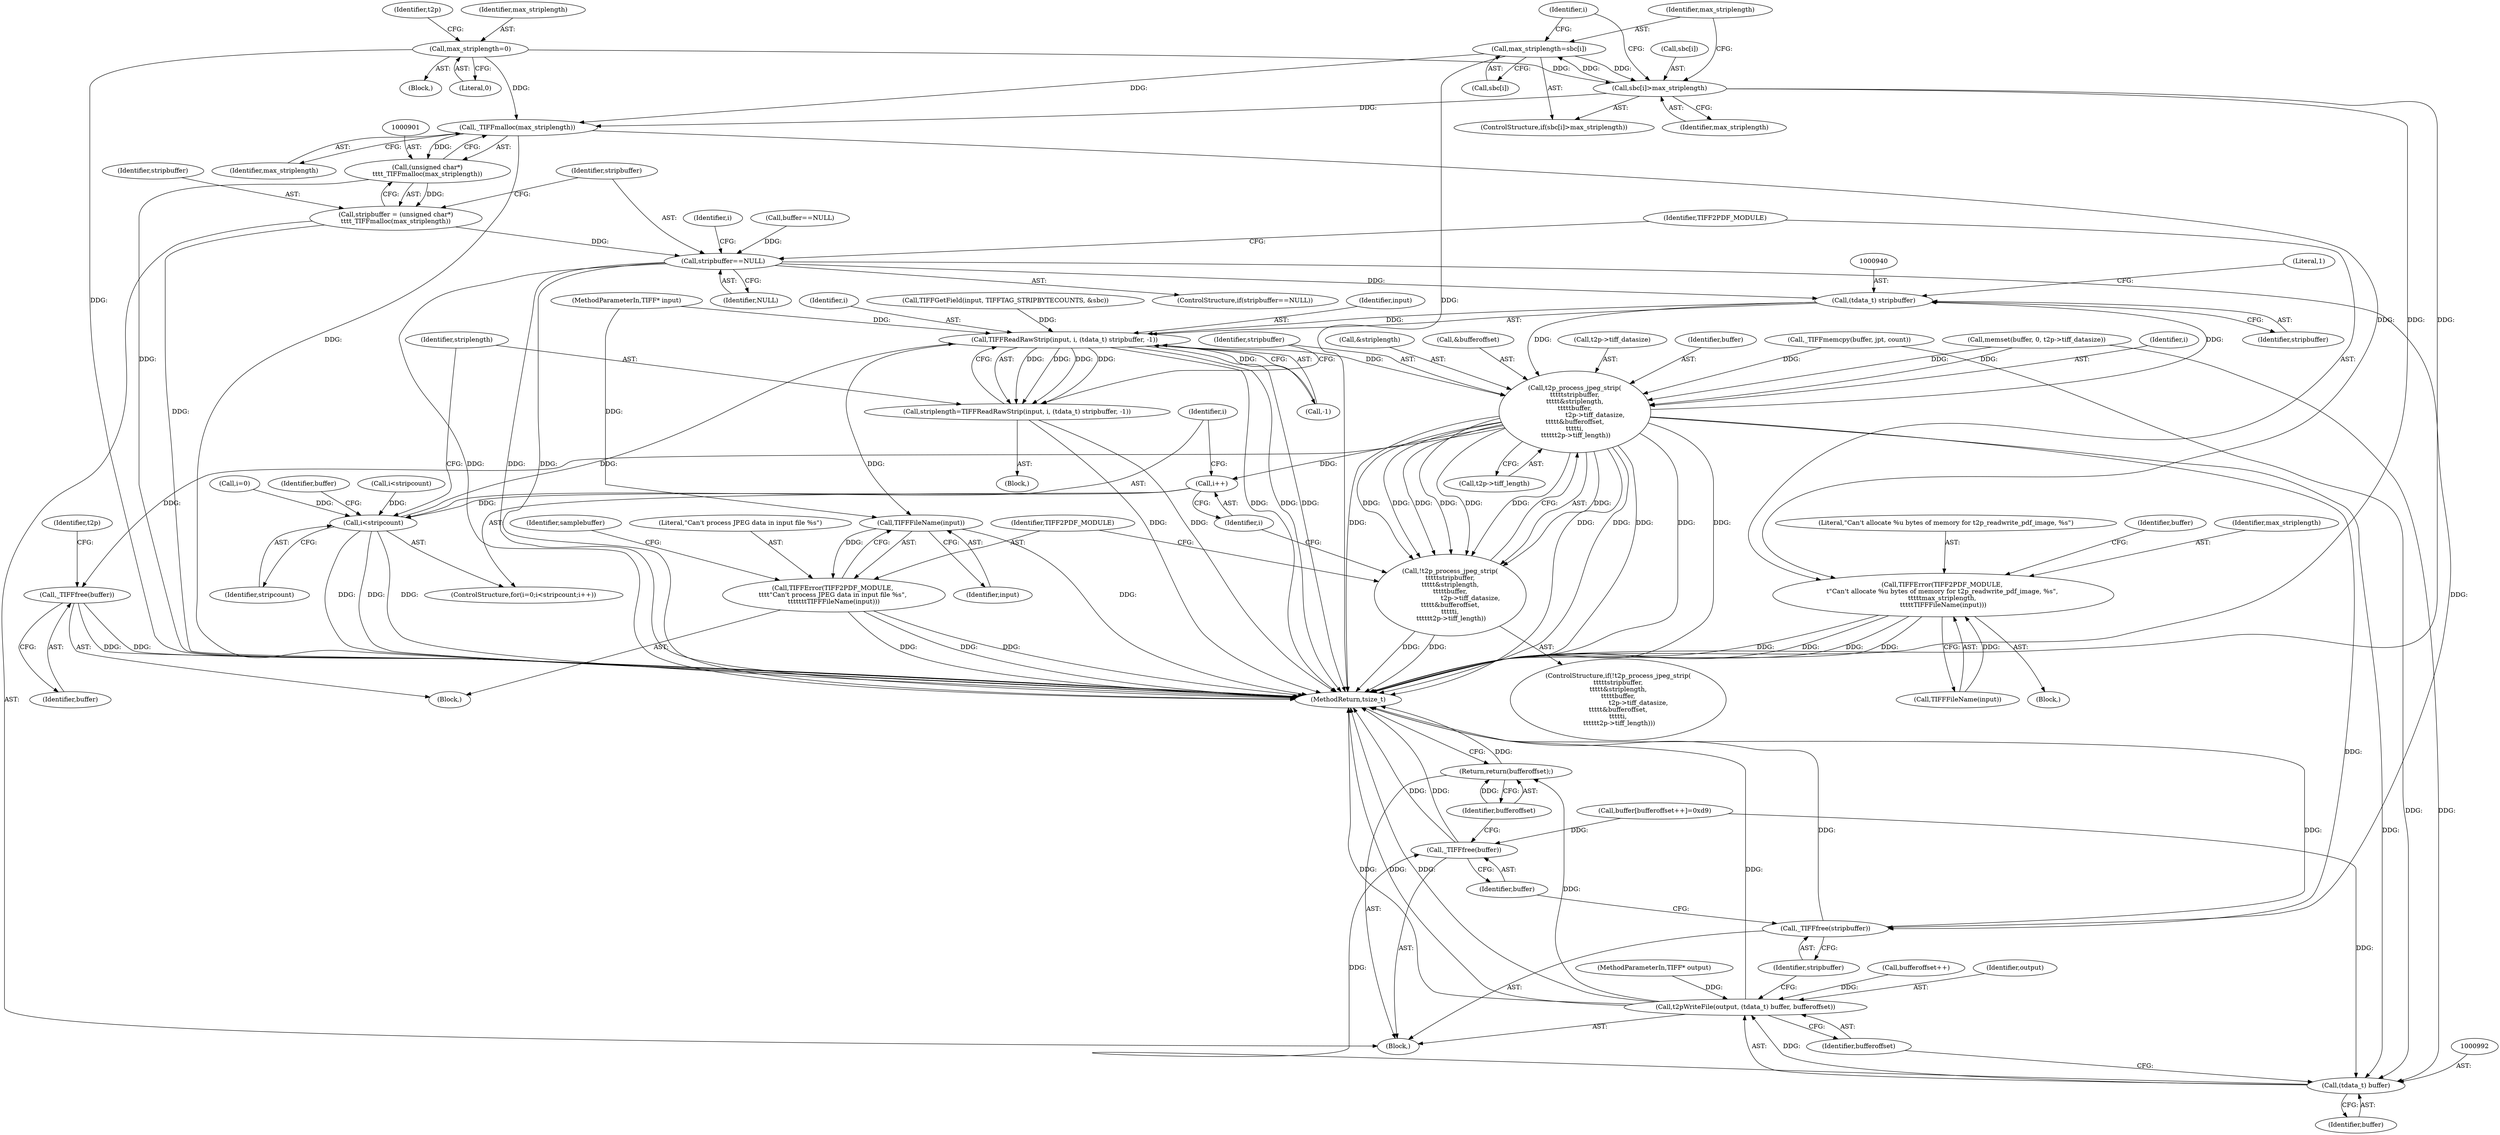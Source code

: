 digraph "0_libtiff_83a4b92815ea04969d494416eaae3d4c6b338e4a#diff-c8b4b355f9b5c06d585b23138e1c185f_4@array" {
"1000893" [label="(Call,max_striplength=sbc[i])"];
"1000888" [label="(Call,sbc[i]>max_striplength)"];
"1000185" [label="(Call,max_striplength=0)"];
"1000893" [label="(Call,max_striplength=sbc[i])"];
"1000902" [label="(Call,_TIFFmalloc(max_striplength))"];
"1000900" [label="(Call,(unsigned char*)\n\t\t\t\t_TIFFmalloc(max_striplength))"];
"1000898" [label="(Call,stripbuffer = (unsigned char*)\n\t\t\t\t_TIFFmalloc(max_striplength))"];
"1000905" [label="(Call,stripbuffer==NULL)"];
"1000939" [label="(Call,(tdata_t) stripbuffer)"];
"1000936" [label="(Call,TIFFReadRawStrip(input, i, (tdata_t) stripbuffer, -1))"];
"1000934" [label="(Call,striplength=TIFFReadRawStrip(input, i, (tdata_t) stripbuffer, -1))"];
"1000946" [label="(Call,t2p_process_jpeg_strip(\n \t\t\t\t\tstripbuffer, \n \t\t\t\t\t&striplength, \n\t\t\t\t\tbuffer,\n                    t2p->tiff_datasize,\n \t\t\t\t\t&bufferoffset, \n \t\t\t\t\ti, \n \t\t\t\t\tt2p->tiff_length))"];
"1000931" [label="(Call,i++)"];
"1000928" [label="(Call,i<stripcount)"];
"1000945" [label="(Call,!t2p_process_jpeg_strip(\n \t\t\t\t\tstripbuffer, \n \t\t\t\t\t&striplength, \n\t\t\t\t\tbuffer,\n                    t2p->tiff_datasize,\n \t\t\t\t\t&bufferoffset, \n \t\t\t\t\ti, \n \t\t\t\t\tt2p->tiff_length))"];
"1000968" [label="(Call,_TIFFfree(buffer))"];
"1000991" [label="(Call,(tdata_t) buffer)"];
"1000989" [label="(Call,t2pWriteFile(output, (tdata_t) buffer, bufferoffset))"];
"1000999" [label="(Return,return(bufferoffset);)"];
"1000997" [label="(Call,_TIFFfree(buffer))"];
"1000995" [label="(Call,_TIFFfree(stripbuffer))"];
"1000964" [label="(Call,TIFFFileName(input))"];
"1000961" [label="(Call,TIFFError(TIFF2PDF_MODULE, \n\t\t\t\t\"Can't process JPEG data in input file %s\", \n\t\t\t\t\t\t\tTIFFFileName(input)))"];
"1000909" [label="(Call,TIFFError(TIFF2PDF_MODULE, \n\t\"Can't allocate %u bytes of memory for t2p_readwrite_pdf_image, %s\", \n\t\t\t\t\tmax_striplength, \n\t\t\t\t\tTIFFFileName(input)))"];
"1000960" [label="(Block,)"];
"1000939" [label="(Call,(tdata_t) stripbuffer)"];
"1000913" [label="(Call,TIFFFileName(input))"];
"1000909" [label="(Call,TIFFError(TIFF2PDF_MODULE, \n\t\"Can't allocate %u bytes of memory for t2p_readwrite_pdf_image, %s\", \n\t\t\t\t\tmax_striplength, \n\t\t\t\t\tTIFFFileName(input)))"];
"1000898" [label="(Call,stripbuffer = (unsigned char*)\n\t\t\t\t_TIFFmalloc(max_striplength))"];
"1000946" [label="(Call,t2p_process_jpeg_strip(\n \t\t\t\t\tstripbuffer, \n \t\t\t\t\t&striplength, \n\t\t\t\t\tbuffer,\n                    t2p->tiff_datasize,\n \t\t\t\t\t&bufferoffset, \n \t\t\t\t\ti, \n \t\t\t\t\tt2p->tiff_length))"];
"1000908" [label="(Block,)"];
"1000191" [label="(Identifier,t2p)"];
"1000994" [label="(Identifier,bufferoffset)"];
"1000957" [label="(Call,t2p->tiff_length)"];
"1000943" [label="(Literal,1)"];
"1000956" [label="(Identifier,i)"];
"1000187" [label="(Literal,0)"];
"1000899" [label="(Identifier,stripbuffer)"];
"1000895" [label="(Call,sbc[i])"];
"1000928" [label="(Call,i<stripcount)"];
"1000945" [label="(Call,!t2p_process_jpeg_strip(\n \t\t\t\t\tstripbuffer, \n \t\t\t\t\t&striplength, \n\t\t\t\t\tbuffer,\n                    t2p->tiff_datasize,\n \t\t\t\t\t&bufferoffset, \n \t\t\t\t\ti, \n \t\t\t\t\tt2p->tiff_length))"];
"1000912" [label="(Identifier,max_striplength)"];
"1000894" [label="(Identifier,max_striplength)"];
"1000926" [label="(Identifier,i)"];
"1000948" [label="(Call,&striplength)"];
"1000986" [label="(Call,bufferoffset++)"];
"1000906" [label="(Identifier,stripbuffer)"];
"1000887" [label="(ControlStructure,if(sbc[i]>max_striplength))"];
"1000900" [label="(Call,(unsigned char*)\n\t\t\t\t_TIFFmalloc(max_striplength))"];
"1000954" [label="(Call,&bufferoffset)"];
"1000968" [label="(Call,_TIFFfree(buffer))"];
"1000893" [label="(Call,max_striplength=sbc[i])"];
"1000911" [label="(Literal,\"Can't allocate %u bytes of memory for t2p_readwrite_pdf_image, %s\")"];
"1000965" [label="(Identifier,input)"];
"1000902" [label="(Call,_TIFFmalloc(max_striplength))"];
"1000934" [label="(Call,striplength=TIFFReadRawStrip(input, i, (tdata_t) stripbuffer, -1))"];
"1000995" [label="(Call,_TIFFfree(stripbuffer))"];
"1000962" [label="(Identifier,TIFF2PDF_MODULE)"];
"1000816" [label="(Call,buffer==NULL)"];
"1000996" [label="(Identifier,stripbuffer)"];
"1000961" [label="(Call,TIFFError(TIFF2PDF_MODULE, \n\t\t\t\t\"Can't process JPEG data in input file %s\", \n\t\t\t\t\t\t\tTIFFFileName(input)))"];
"1000983" [label="(Call,buffer[bufferoffset++]=0xd9)"];
"1001000" [label="(Identifier,bufferoffset)"];
"1000904" [label="(ControlStructure,if(stripbuffer==NULL))"];
"1000998" [label="(Identifier,buffer)"];
"1000990" [label="(Identifier,output)"];
"1000964" [label="(Call,TIFFFileName(input))"];
"1000951" [label="(Call,t2p->tiff_datasize)"];
"1000972" [label="(Identifier,t2p)"];
"1000881" [label="(Call,i<stripcount)"];
"1001945" [label="(MethodReturn,tsize_t)"];
"1000947" [label="(Identifier,stripbuffer)"];
"1000105" [label="(MethodParameterIn,TIFF* input)"];
"1000932" [label="(Identifier,i)"];
"1000967" [label="(Identifier,samplebuffer)"];
"1000859" [label="(Call,_TIFFmemcpy(buffer, jpt, count))"];
"1000888" [label="(Call,sbc[i]>max_striplength)"];
"1000969" [label="(Identifier,buffer)"];
"1000950" [label="(Identifier,buffer)"];
"1000106" [label="(MethodParameterIn,TIFF* output)"];
"1000929" [label="(Identifier,i)"];
"1000186" [label="(Identifier,max_striplength)"];
"1000916" [label="(Identifier,buffer)"];
"1000991" [label="(Call,(tdata_t) buffer)"];
"1000997" [label="(Call,_TIFFfree(buffer))"];
"1000942" [label="(Call,-1)"];
"1000944" [label="(ControlStructure,if(!t2p_process_jpeg_strip(\n \t\t\t\t\tstripbuffer, \n \t\t\t\t\t&striplength, \n\t\t\t\t\tbuffer,\n                    t2p->tiff_datasize,\n \t\t\t\t\t&bufferoffset, \n \t\t\t\t\ti, \n \t\t\t\t\tt2p->tiff_length)))"];
"1000872" [label="(Call,TIFFGetField(input, TIFFTAG_STRIPBYTECOUNTS, &sbc))"];
"1000905" [label="(Call,stripbuffer==NULL)"];
"1000107" [label="(Block,)"];
"1000185" [label="(Call,max_striplength=0)"];
"1000979" [label="(Identifier,buffer)"];
"1000885" [label="(Identifier,i)"];
"1000907" [label="(Identifier,NULL)"];
"1000935" [label="(Identifier,striplength)"];
"1000993" [label="(Identifier,buffer)"];
"1000963" [label="(Literal,\"Can't process JPEG data in input file %s\")"];
"1000937" [label="(Identifier,input)"];
"1000837" [label="(Call,memset(buffer, 0, t2p->tiff_datasize))"];
"1000933" [label="(Block,)"];
"1000930" [label="(Identifier,stripcount)"];
"1000989" [label="(Call,t2pWriteFile(output, (tdata_t) buffer, bufferoffset))"];
"1000931" [label="(Call,i++)"];
"1000938" [label="(Identifier,i)"];
"1000925" [label="(Call,i=0)"];
"1000999" [label="(Return,return(bufferoffset);)"];
"1000802" [label="(Block,)"];
"1000910" [label="(Identifier,TIFF2PDF_MODULE)"];
"1000903" [label="(Identifier,max_striplength)"];
"1000936" [label="(Call,TIFFReadRawStrip(input, i, (tdata_t) stripbuffer, -1))"];
"1000889" [label="(Call,sbc[i])"];
"1000941" [label="(Identifier,stripbuffer)"];
"1000924" [label="(ControlStructure,for(i=0;i<stripcount;i++))"];
"1000892" [label="(Identifier,max_striplength)"];
"1000893" -> "1000887"  [label="AST: "];
"1000893" -> "1000895"  [label="CFG: "];
"1000894" -> "1000893"  [label="AST: "];
"1000895" -> "1000893"  [label="AST: "];
"1000885" -> "1000893"  [label="CFG: "];
"1000893" -> "1001945"  [label="DDG: "];
"1000893" -> "1000888"  [label="DDG: "];
"1000888" -> "1000893"  [label="DDG: "];
"1000893" -> "1000902"  [label="DDG: "];
"1000888" -> "1000887"  [label="AST: "];
"1000888" -> "1000892"  [label="CFG: "];
"1000889" -> "1000888"  [label="AST: "];
"1000892" -> "1000888"  [label="AST: "];
"1000894" -> "1000888"  [label="CFG: "];
"1000885" -> "1000888"  [label="CFG: "];
"1000888" -> "1001945"  [label="DDG: "];
"1000888" -> "1001945"  [label="DDG: "];
"1000185" -> "1000888"  [label="DDG: "];
"1000888" -> "1000902"  [label="DDG: "];
"1000185" -> "1000107"  [label="AST: "];
"1000185" -> "1000187"  [label="CFG: "];
"1000186" -> "1000185"  [label="AST: "];
"1000187" -> "1000185"  [label="AST: "];
"1000191" -> "1000185"  [label="CFG: "];
"1000185" -> "1001945"  [label="DDG: "];
"1000185" -> "1000902"  [label="DDG: "];
"1000902" -> "1000900"  [label="AST: "];
"1000902" -> "1000903"  [label="CFG: "];
"1000903" -> "1000902"  [label="AST: "];
"1000900" -> "1000902"  [label="CFG: "];
"1000902" -> "1001945"  [label="DDG: "];
"1000902" -> "1000900"  [label="DDG: "];
"1000902" -> "1000909"  [label="DDG: "];
"1000900" -> "1000898"  [label="AST: "];
"1000901" -> "1000900"  [label="AST: "];
"1000898" -> "1000900"  [label="CFG: "];
"1000900" -> "1001945"  [label="DDG: "];
"1000900" -> "1000898"  [label="DDG: "];
"1000898" -> "1000802"  [label="AST: "];
"1000899" -> "1000898"  [label="AST: "];
"1000906" -> "1000898"  [label="CFG: "];
"1000898" -> "1001945"  [label="DDG: "];
"1000898" -> "1000905"  [label="DDG: "];
"1000905" -> "1000904"  [label="AST: "];
"1000905" -> "1000907"  [label="CFG: "];
"1000906" -> "1000905"  [label="AST: "];
"1000907" -> "1000905"  [label="AST: "];
"1000910" -> "1000905"  [label="CFG: "];
"1000926" -> "1000905"  [label="CFG: "];
"1000905" -> "1001945"  [label="DDG: "];
"1000905" -> "1001945"  [label="DDG: "];
"1000905" -> "1001945"  [label="DDG: "];
"1000816" -> "1000905"  [label="DDG: "];
"1000905" -> "1000939"  [label="DDG: "];
"1000905" -> "1000995"  [label="DDG: "];
"1000939" -> "1000936"  [label="AST: "];
"1000939" -> "1000941"  [label="CFG: "];
"1000940" -> "1000939"  [label="AST: "];
"1000941" -> "1000939"  [label="AST: "];
"1000943" -> "1000939"  [label="CFG: "];
"1000939" -> "1000936"  [label="DDG: "];
"1000946" -> "1000939"  [label="DDG: "];
"1000939" -> "1000946"  [label="DDG: "];
"1000936" -> "1000934"  [label="AST: "];
"1000936" -> "1000942"  [label="CFG: "];
"1000937" -> "1000936"  [label="AST: "];
"1000938" -> "1000936"  [label="AST: "];
"1000942" -> "1000936"  [label="AST: "];
"1000934" -> "1000936"  [label="CFG: "];
"1000936" -> "1001945"  [label="DDG: "];
"1000936" -> "1001945"  [label="DDG: "];
"1000936" -> "1001945"  [label="DDG: "];
"1000936" -> "1000934"  [label="DDG: "];
"1000936" -> "1000934"  [label="DDG: "];
"1000936" -> "1000934"  [label="DDG: "];
"1000936" -> "1000934"  [label="DDG: "];
"1000872" -> "1000936"  [label="DDG: "];
"1000105" -> "1000936"  [label="DDG: "];
"1000928" -> "1000936"  [label="DDG: "];
"1000942" -> "1000936"  [label="DDG: "];
"1000936" -> "1000946"  [label="DDG: "];
"1000936" -> "1000964"  [label="DDG: "];
"1000934" -> "1000933"  [label="AST: "];
"1000935" -> "1000934"  [label="AST: "];
"1000947" -> "1000934"  [label="CFG: "];
"1000934" -> "1001945"  [label="DDG: "];
"1000934" -> "1001945"  [label="DDG: "];
"1000946" -> "1000945"  [label="AST: "];
"1000946" -> "1000957"  [label="CFG: "];
"1000947" -> "1000946"  [label="AST: "];
"1000948" -> "1000946"  [label="AST: "];
"1000950" -> "1000946"  [label="AST: "];
"1000951" -> "1000946"  [label="AST: "];
"1000954" -> "1000946"  [label="AST: "];
"1000956" -> "1000946"  [label="AST: "];
"1000957" -> "1000946"  [label="AST: "];
"1000945" -> "1000946"  [label="CFG: "];
"1000946" -> "1001945"  [label="DDG: "];
"1000946" -> "1001945"  [label="DDG: "];
"1000946" -> "1001945"  [label="DDG: "];
"1000946" -> "1001945"  [label="DDG: "];
"1000946" -> "1001945"  [label="DDG: "];
"1000946" -> "1001945"  [label="DDG: "];
"1000946" -> "1000931"  [label="DDG: "];
"1000946" -> "1000945"  [label="DDG: "];
"1000946" -> "1000945"  [label="DDG: "];
"1000946" -> "1000945"  [label="DDG: "];
"1000946" -> "1000945"  [label="DDG: "];
"1000946" -> "1000945"  [label="DDG: "];
"1000946" -> "1000945"  [label="DDG: "];
"1000946" -> "1000945"  [label="DDG: "];
"1000837" -> "1000946"  [label="DDG: "];
"1000837" -> "1000946"  [label="DDG: "];
"1000859" -> "1000946"  [label="DDG: "];
"1000946" -> "1000968"  [label="DDG: "];
"1000946" -> "1000991"  [label="DDG: "];
"1000946" -> "1000995"  [label="DDG: "];
"1000931" -> "1000924"  [label="AST: "];
"1000931" -> "1000932"  [label="CFG: "];
"1000932" -> "1000931"  [label="AST: "];
"1000929" -> "1000931"  [label="CFG: "];
"1000931" -> "1000928"  [label="DDG: "];
"1000928" -> "1000924"  [label="AST: "];
"1000928" -> "1000930"  [label="CFG: "];
"1000929" -> "1000928"  [label="AST: "];
"1000930" -> "1000928"  [label="AST: "];
"1000935" -> "1000928"  [label="CFG: "];
"1000979" -> "1000928"  [label="CFG: "];
"1000928" -> "1001945"  [label="DDG: "];
"1000928" -> "1001945"  [label="DDG: "];
"1000928" -> "1001945"  [label="DDG: "];
"1000925" -> "1000928"  [label="DDG: "];
"1000881" -> "1000928"  [label="DDG: "];
"1000945" -> "1000944"  [label="AST: "];
"1000962" -> "1000945"  [label="CFG: "];
"1000932" -> "1000945"  [label="CFG: "];
"1000945" -> "1001945"  [label="DDG: "];
"1000945" -> "1001945"  [label="DDG: "];
"1000968" -> "1000960"  [label="AST: "];
"1000968" -> "1000969"  [label="CFG: "];
"1000969" -> "1000968"  [label="AST: "];
"1000972" -> "1000968"  [label="CFG: "];
"1000968" -> "1001945"  [label="DDG: "];
"1000968" -> "1001945"  [label="DDG: "];
"1000991" -> "1000989"  [label="AST: "];
"1000991" -> "1000993"  [label="CFG: "];
"1000992" -> "1000991"  [label="AST: "];
"1000993" -> "1000991"  [label="AST: "];
"1000994" -> "1000991"  [label="CFG: "];
"1000991" -> "1000989"  [label="DDG: "];
"1000859" -> "1000991"  [label="DDG: "];
"1000983" -> "1000991"  [label="DDG: "];
"1000837" -> "1000991"  [label="DDG: "];
"1000991" -> "1000997"  [label="DDG: "];
"1000989" -> "1000802"  [label="AST: "];
"1000989" -> "1000994"  [label="CFG: "];
"1000990" -> "1000989"  [label="AST: "];
"1000994" -> "1000989"  [label="AST: "];
"1000996" -> "1000989"  [label="CFG: "];
"1000989" -> "1001945"  [label="DDG: "];
"1000989" -> "1001945"  [label="DDG: "];
"1000989" -> "1001945"  [label="DDG: "];
"1000989" -> "1001945"  [label="DDG: "];
"1000106" -> "1000989"  [label="DDG: "];
"1000986" -> "1000989"  [label="DDG: "];
"1000989" -> "1000999"  [label="DDG: "];
"1000999" -> "1000802"  [label="AST: "];
"1000999" -> "1001000"  [label="CFG: "];
"1001000" -> "1000999"  [label="AST: "];
"1001945" -> "1000999"  [label="CFG: "];
"1000999" -> "1001945"  [label="DDG: "];
"1001000" -> "1000999"  [label="DDG: "];
"1000997" -> "1000802"  [label="AST: "];
"1000997" -> "1000998"  [label="CFG: "];
"1000998" -> "1000997"  [label="AST: "];
"1001000" -> "1000997"  [label="CFG: "];
"1000997" -> "1001945"  [label="DDG: "];
"1000997" -> "1001945"  [label="DDG: "];
"1000983" -> "1000997"  [label="DDG: "];
"1000995" -> "1000802"  [label="AST: "];
"1000995" -> "1000996"  [label="CFG: "];
"1000996" -> "1000995"  [label="AST: "];
"1000998" -> "1000995"  [label="CFG: "];
"1000995" -> "1001945"  [label="DDG: "];
"1000995" -> "1001945"  [label="DDG: "];
"1000964" -> "1000961"  [label="AST: "];
"1000964" -> "1000965"  [label="CFG: "];
"1000965" -> "1000964"  [label="AST: "];
"1000961" -> "1000964"  [label="CFG: "];
"1000964" -> "1001945"  [label="DDG: "];
"1000964" -> "1000961"  [label="DDG: "];
"1000105" -> "1000964"  [label="DDG: "];
"1000961" -> "1000960"  [label="AST: "];
"1000962" -> "1000961"  [label="AST: "];
"1000963" -> "1000961"  [label="AST: "];
"1000967" -> "1000961"  [label="CFG: "];
"1000961" -> "1001945"  [label="DDG: "];
"1000961" -> "1001945"  [label="DDG: "];
"1000961" -> "1001945"  [label="DDG: "];
"1000909" -> "1000908"  [label="AST: "];
"1000909" -> "1000913"  [label="CFG: "];
"1000910" -> "1000909"  [label="AST: "];
"1000911" -> "1000909"  [label="AST: "];
"1000912" -> "1000909"  [label="AST: "];
"1000913" -> "1000909"  [label="AST: "];
"1000916" -> "1000909"  [label="CFG: "];
"1000909" -> "1001945"  [label="DDG: "];
"1000909" -> "1001945"  [label="DDG: "];
"1000909" -> "1001945"  [label="DDG: "];
"1000909" -> "1001945"  [label="DDG: "];
"1000913" -> "1000909"  [label="DDG: "];
}
